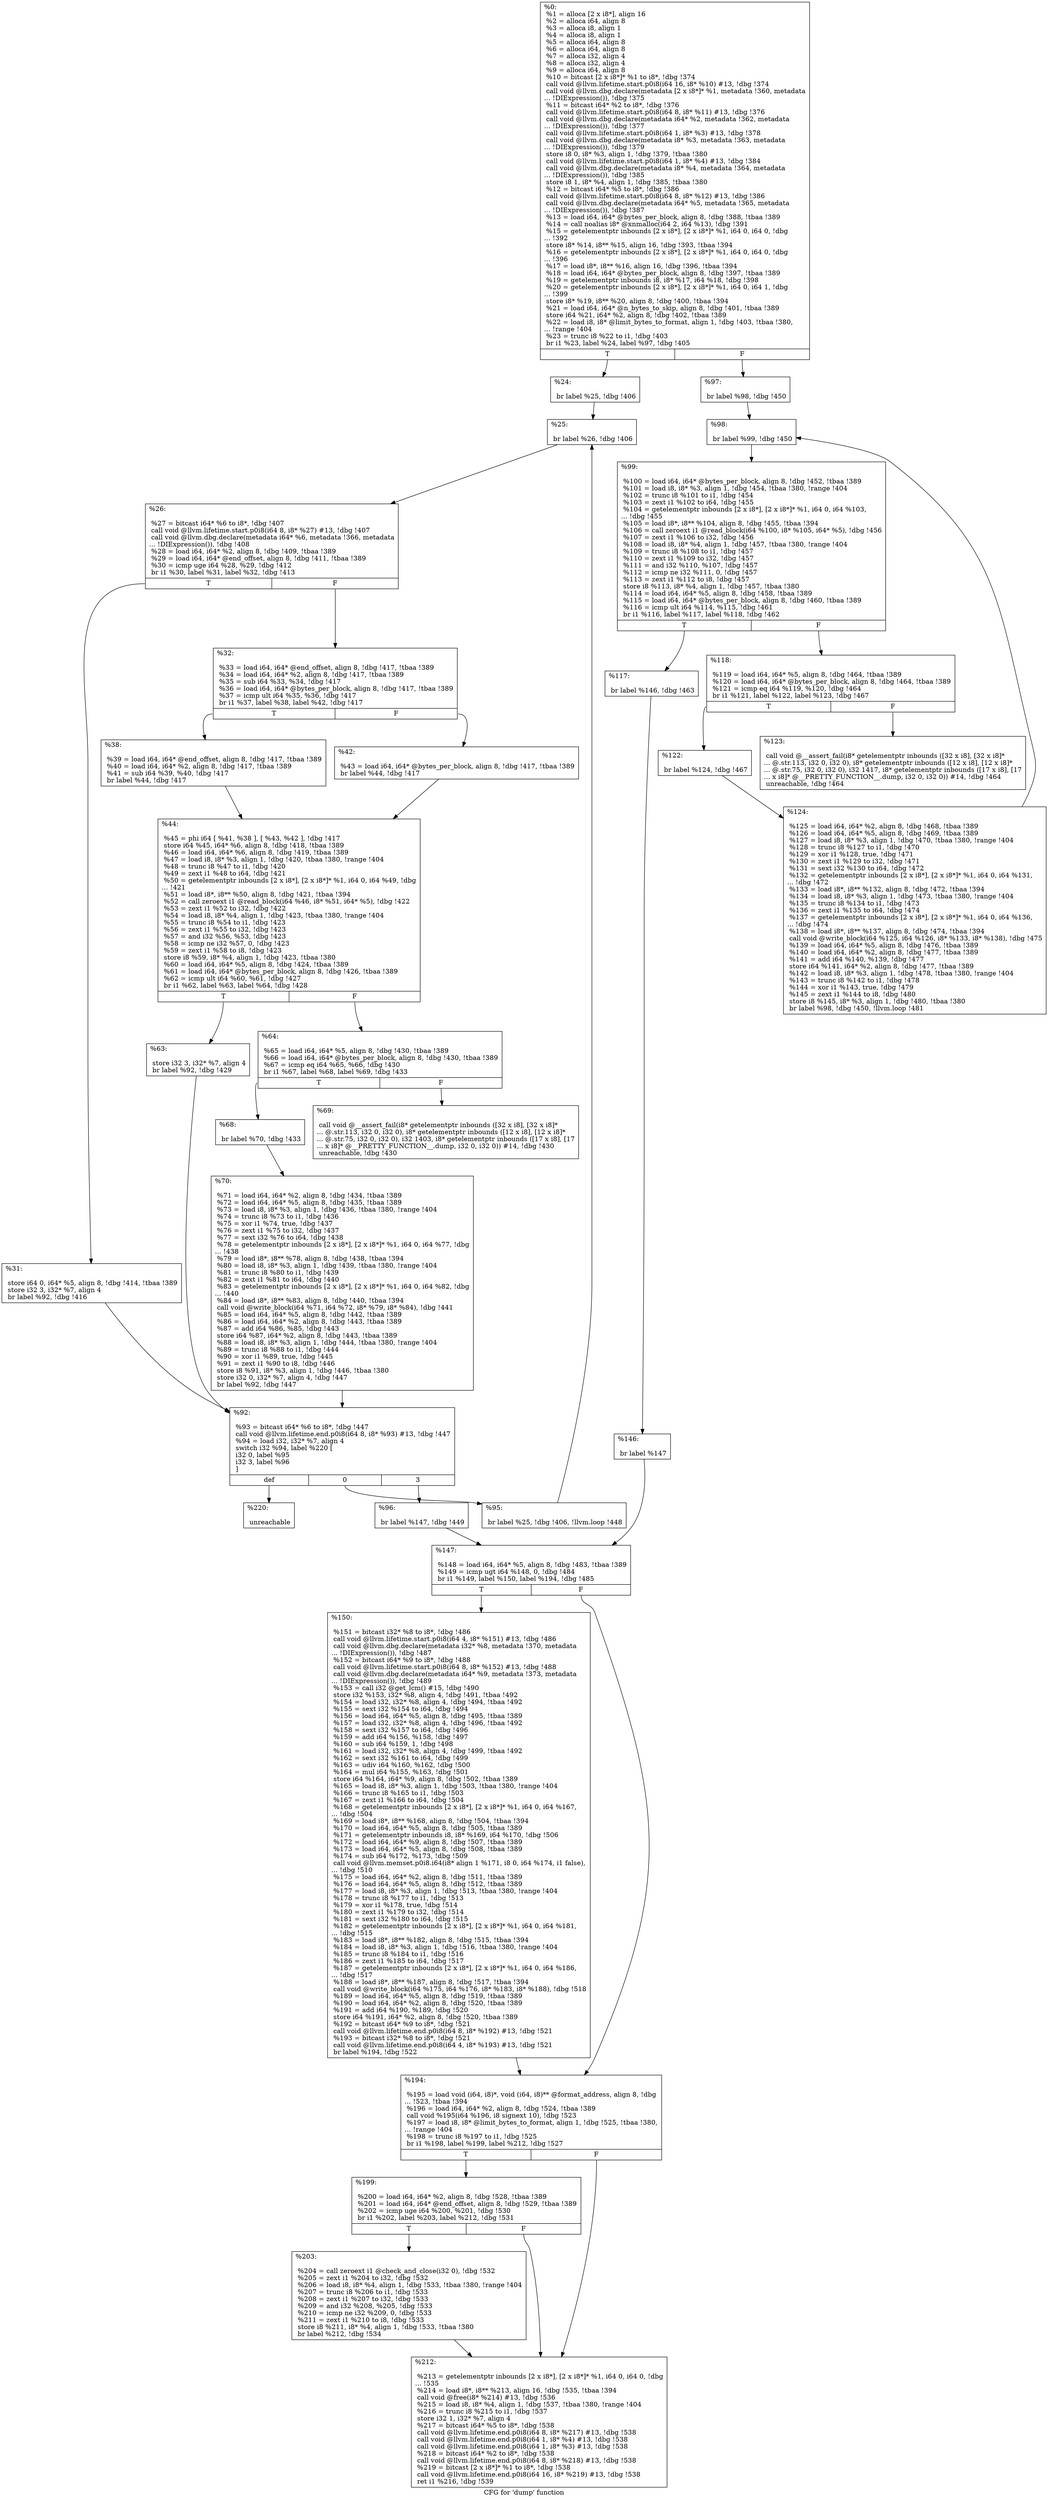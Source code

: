 digraph "CFG for 'dump' function" {
	label="CFG for 'dump' function";

	Node0x1bc7530 [shape=record,label="{%0:\l  %1 = alloca [2 x i8*], align 16\l  %2 = alloca i64, align 8\l  %3 = alloca i8, align 1\l  %4 = alloca i8, align 1\l  %5 = alloca i64, align 8\l  %6 = alloca i64, align 8\l  %7 = alloca i32, align 4\l  %8 = alloca i32, align 4\l  %9 = alloca i64, align 8\l  %10 = bitcast [2 x i8*]* %1 to i8*, !dbg !374\l  call void @llvm.lifetime.start.p0i8(i64 16, i8* %10) #13, !dbg !374\l  call void @llvm.dbg.declare(metadata [2 x i8*]* %1, metadata !360, metadata\l... !DIExpression()), !dbg !375\l  %11 = bitcast i64* %2 to i8*, !dbg !376\l  call void @llvm.lifetime.start.p0i8(i64 8, i8* %11) #13, !dbg !376\l  call void @llvm.dbg.declare(metadata i64* %2, metadata !362, metadata\l... !DIExpression()), !dbg !377\l  call void @llvm.lifetime.start.p0i8(i64 1, i8* %3) #13, !dbg !378\l  call void @llvm.dbg.declare(metadata i8* %3, metadata !363, metadata\l... !DIExpression()), !dbg !379\l  store i8 0, i8* %3, align 1, !dbg !379, !tbaa !380\l  call void @llvm.lifetime.start.p0i8(i64 1, i8* %4) #13, !dbg !384\l  call void @llvm.dbg.declare(metadata i8* %4, metadata !364, metadata\l... !DIExpression()), !dbg !385\l  store i8 1, i8* %4, align 1, !dbg !385, !tbaa !380\l  %12 = bitcast i64* %5 to i8*, !dbg !386\l  call void @llvm.lifetime.start.p0i8(i64 8, i8* %12) #13, !dbg !386\l  call void @llvm.dbg.declare(metadata i64* %5, metadata !365, metadata\l... !DIExpression()), !dbg !387\l  %13 = load i64, i64* @bytes_per_block, align 8, !dbg !388, !tbaa !389\l  %14 = call noalias i8* @xnmalloc(i64 2, i64 %13), !dbg !391\l  %15 = getelementptr inbounds [2 x i8*], [2 x i8*]* %1, i64 0, i64 0, !dbg\l... !392\l  store i8* %14, i8** %15, align 16, !dbg !393, !tbaa !394\l  %16 = getelementptr inbounds [2 x i8*], [2 x i8*]* %1, i64 0, i64 0, !dbg\l... !396\l  %17 = load i8*, i8** %16, align 16, !dbg !396, !tbaa !394\l  %18 = load i64, i64* @bytes_per_block, align 8, !dbg !397, !tbaa !389\l  %19 = getelementptr inbounds i8, i8* %17, i64 %18, !dbg !398\l  %20 = getelementptr inbounds [2 x i8*], [2 x i8*]* %1, i64 0, i64 1, !dbg\l... !399\l  store i8* %19, i8** %20, align 8, !dbg !400, !tbaa !394\l  %21 = load i64, i64* @n_bytes_to_skip, align 8, !dbg !401, !tbaa !389\l  store i64 %21, i64* %2, align 8, !dbg !402, !tbaa !389\l  %22 = load i8, i8* @limit_bytes_to_format, align 1, !dbg !403, !tbaa !380,\l... !range !404\l  %23 = trunc i8 %22 to i1, !dbg !403\l  br i1 %23, label %24, label %97, !dbg !405\l|{<s0>T|<s1>F}}"];
	Node0x1bc7530:s0 -> Node0x1bc7690;
	Node0x1bc7530:s1 -> Node0x1bc7b90;
	Node0x1bc7690 [shape=record,label="{%24:\l\l  br label %25, !dbg !406\l}"];
	Node0x1bc7690 -> Node0x1bc76e0;
	Node0x1bc76e0 [shape=record,label="{%25:\l\l  br label %26, !dbg !406\l}"];
	Node0x1bc76e0 -> Node0x1bc7730;
	Node0x1bc7730 [shape=record,label="{%26:\l\l  %27 = bitcast i64* %6 to i8*, !dbg !407\l  call void @llvm.lifetime.start.p0i8(i64 8, i8* %27) #13, !dbg !407\l  call void @llvm.dbg.declare(metadata i64* %6, metadata !366, metadata\l... !DIExpression()), !dbg !408\l  %28 = load i64, i64* %2, align 8, !dbg !409, !tbaa !389\l  %29 = load i64, i64* @end_offset, align 8, !dbg !411, !tbaa !389\l  %30 = icmp uge i64 %28, %29, !dbg !412\l  br i1 %30, label %31, label %32, !dbg !413\l|{<s0>T|<s1>F}}"];
	Node0x1bc7730:s0 -> Node0x1bc7780;
	Node0x1bc7730:s1 -> Node0x1bc77d0;
	Node0x1bc7780 [shape=record,label="{%31:\l\l  store i64 0, i64* %5, align 8, !dbg !414, !tbaa !389\l  store i32 3, i32* %7, align 4\l  br label %92, !dbg !416\l}"];
	Node0x1bc7780 -> Node0x1bc7aa0;
	Node0x1bc77d0 [shape=record,label="{%32:\l\l  %33 = load i64, i64* @end_offset, align 8, !dbg !417, !tbaa !389\l  %34 = load i64, i64* %2, align 8, !dbg !417, !tbaa !389\l  %35 = sub i64 %33, %34, !dbg !417\l  %36 = load i64, i64* @bytes_per_block, align 8, !dbg !417, !tbaa !389\l  %37 = icmp ult i64 %35, %36, !dbg !417\l  br i1 %37, label %38, label %42, !dbg !417\l|{<s0>T|<s1>F}}"];
	Node0x1bc77d0:s0 -> Node0x1bc7820;
	Node0x1bc77d0:s1 -> Node0x1bc7870;
	Node0x1bc7820 [shape=record,label="{%38:\l\l  %39 = load i64, i64* @end_offset, align 8, !dbg !417, !tbaa !389\l  %40 = load i64, i64* %2, align 8, !dbg !417, !tbaa !389\l  %41 = sub i64 %39, %40, !dbg !417\l  br label %44, !dbg !417\l}"];
	Node0x1bc7820 -> Node0x1bc78c0;
	Node0x1bc7870 [shape=record,label="{%42:\l\l  %43 = load i64, i64* @bytes_per_block, align 8, !dbg !417, !tbaa !389\l  br label %44, !dbg !417\l}"];
	Node0x1bc7870 -> Node0x1bc78c0;
	Node0x1bc78c0 [shape=record,label="{%44:\l\l  %45 = phi i64 [ %41, %38 ], [ %43, %42 ], !dbg !417\l  store i64 %45, i64* %6, align 8, !dbg !418, !tbaa !389\l  %46 = load i64, i64* %6, align 8, !dbg !419, !tbaa !389\l  %47 = load i8, i8* %3, align 1, !dbg !420, !tbaa !380, !range !404\l  %48 = trunc i8 %47 to i1, !dbg !420\l  %49 = zext i1 %48 to i64, !dbg !421\l  %50 = getelementptr inbounds [2 x i8*], [2 x i8*]* %1, i64 0, i64 %49, !dbg\l... !421\l  %51 = load i8*, i8** %50, align 8, !dbg !421, !tbaa !394\l  %52 = call zeroext i1 @read_block(i64 %46, i8* %51, i64* %5), !dbg !422\l  %53 = zext i1 %52 to i32, !dbg !422\l  %54 = load i8, i8* %4, align 1, !dbg !423, !tbaa !380, !range !404\l  %55 = trunc i8 %54 to i1, !dbg !423\l  %56 = zext i1 %55 to i32, !dbg !423\l  %57 = and i32 %56, %53, !dbg !423\l  %58 = icmp ne i32 %57, 0, !dbg !423\l  %59 = zext i1 %58 to i8, !dbg !423\l  store i8 %59, i8* %4, align 1, !dbg !423, !tbaa !380\l  %60 = load i64, i64* %5, align 8, !dbg !424, !tbaa !389\l  %61 = load i64, i64* @bytes_per_block, align 8, !dbg !426, !tbaa !389\l  %62 = icmp ult i64 %60, %61, !dbg !427\l  br i1 %62, label %63, label %64, !dbg !428\l|{<s0>T|<s1>F}}"];
	Node0x1bc78c0:s0 -> Node0x1bc7910;
	Node0x1bc78c0:s1 -> Node0x1bc7960;
	Node0x1bc7910 [shape=record,label="{%63:\l\l  store i32 3, i32* %7, align 4\l  br label %92, !dbg !429\l}"];
	Node0x1bc7910 -> Node0x1bc7aa0;
	Node0x1bc7960 [shape=record,label="{%64:\l\l  %65 = load i64, i64* %5, align 8, !dbg !430, !tbaa !389\l  %66 = load i64, i64* @bytes_per_block, align 8, !dbg !430, !tbaa !389\l  %67 = icmp eq i64 %65, %66, !dbg !430\l  br i1 %67, label %68, label %69, !dbg !433\l|{<s0>T|<s1>F}}"];
	Node0x1bc7960:s0 -> Node0x1bc79b0;
	Node0x1bc7960:s1 -> Node0x1bc7a00;
	Node0x1bc79b0 [shape=record,label="{%68:\l\l  br label %70, !dbg !433\l}"];
	Node0x1bc79b0 -> Node0x1bc7a50;
	Node0x1bc7a00 [shape=record,label="{%69:\l\l  call void @__assert_fail(i8* getelementptr inbounds ([32 x i8], [32 x i8]*\l... @.str.113, i32 0, i32 0), i8* getelementptr inbounds ([12 x i8], [12 x i8]*\l... @.str.75, i32 0, i32 0), i32 1403, i8* getelementptr inbounds ([17 x i8], [17\l... x i8]* @__PRETTY_FUNCTION__.dump, i32 0, i32 0)) #14, !dbg !430\l  unreachable, !dbg !430\l}"];
	Node0x1bc7a50 [shape=record,label="{%70:\l\l  %71 = load i64, i64* %2, align 8, !dbg !434, !tbaa !389\l  %72 = load i64, i64* %5, align 8, !dbg !435, !tbaa !389\l  %73 = load i8, i8* %3, align 1, !dbg !436, !tbaa !380, !range !404\l  %74 = trunc i8 %73 to i1, !dbg !436\l  %75 = xor i1 %74, true, !dbg !437\l  %76 = zext i1 %75 to i32, !dbg !437\l  %77 = sext i32 %76 to i64, !dbg !438\l  %78 = getelementptr inbounds [2 x i8*], [2 x i8*]* %1, i64 0, i64 %77, !dbg\l... !438\l  %79 = load i8*, i8** %78, align 8, !dbg !438, !tbaa !394\l  %80 = load i8, i8* %3, align 1, !dbg !439, !tbaa !380, !range !404\l  %81 = trunc i8 %80 to i1, !dbg !439\l  %82 = zext i1 %81 to i64, !dbg !440\l  %83 = getelementptr inbounds [2 x i8*], [2 x i8*]* %1, i64 0, i64 %82, !dbg\l... !440\l  %84 = load i8*, i8** %83, align 8, !dbg !440, !tbaa !394\l  call void @write_block(i64 %71, i64 %72, i8* %79, i8* %84), !dbg !441\l  %85 = load i64, i64* %5, align 8, !dbg !442, !tbaa !389\l  %86 = load i64, i64* %2, align 8, !dbg !443, !tbaa !389\l  %87 = add i64 %86, %85, !dbg !443\l  store i64 %87, i64* %2, align 8, !dbg !443, !tbaa !389\l  %88 = load i8, i8* %3, align 1, !dbg !444, !tbaa !380, !range !404\l  %89 = trunc i8 %88 to i1, !dbg !444\l  %90 = xor i1 %89, true, !dbg !445\l  %91 = zext i1 %90 to i8, !dbg !446\l  store i8 %91, i8* %3, align 1, !dbg !446, !tbaa !380\l  store i32 0, i32* %7, align 4, !dbg !447\l  br label %92, !dbg !447\l}"];
	Node0x1bc7a50 -> Node0x1bc7aa0;
	Node0x1bc7aa0 [shape=record,label="{%92:\l\l  %93 = bitcast i64* %6 to i8*, !dbg !447\l  call void @llvm.lifetime.end.p0i8(i64 8, i8* %93) #13, !dbg !447\l  %94 = load i32, i32* %7, align 4\l  switch i32 %94, label %220 [\l    i32 0, label %95\l    i32 3, label %96\l  ]\l|{<s0>def|<s1>0|<s2>3}}"];
	Node0x1bc7aa0:s0 -> Node0x1bc8040;
	Node0x1bc7aa0:s1 -> Node0x1bc7af0;
	Node0x1bc7aa0:s2 -> Node0x1bc7b40;
	Node0x1bc7af0 [shape=record,label="{%95:\l\l  br label %25, !dbg !406, !llvm.loop !448\l}"];
	Node0x1bc7af0 -> Node0x1bc76e0;
	Node0x1bc7b40 [shape=record,label="{%96:\l\l  br label %147, !dbg !449\l}"];
	Node0x1bc7b40 -> Node0x1bc7e60;
	Node0x1bc7b90 [shape=record,label="{%97:\l\l  br label %98, !dbg !450\l}"];
	Node0x1bc7b90 -> Node0x1bc7be0;
	Node0x1bc7be0 [shape=record,label="{%98:\l\l  br label %99, !dbg !450\l}"];
	Node0x1bc7be0 -> Node0x1bc7c30;
	Node0x1bc7c30 [shape=record,label="{%99:\l\l  %100 = load i64, i64* @bytes_per_block, align 8, !dbg !452, !tbaa !389\l  %101 = load i8, i8* %3, align 1, !dbg !454, !tbaa !380, !range !404\l  %102 = trunc i8 %101 to i1, !dbg !454\l  %103 = zext i1 %102 to i64, !dbg !455\l  %104 = getelementptr inbounds [2 x i8*], [2 x i8*]* %1, i64 0, i64 %103,\l... !dbg !455\l  %105 = load i8*, i8** %104, align 8, !dbg !455, !tbaa !394\l  %106 = call zeroext i1 @read_block(i64 %100, i8* %105, i64* %5), !dbg !456\l  %107 = zext i1 %106 to i32, !dbg !456\l  %108 = load i8, i8* %4, align 1, !dbg !457, !tbaa !380, !range !404\l  %109 = trunc i8 %108 to i1, !dbg !457\l  %110 = zext i1 %109 to i32, !dbg !457\l  %111 = and i32 %110, %107, !dbg !457\l  %112 = icmp ne i32 %111, 0, !dbg !457\l  %113 = zext i1 %112 to i8, !dbg !457\l  store i8 %113, i8* %4, align 1, !dbg !457, !tbaa !380\l  %114 = load i64, i64* %5, align 8, !dbg !458, !tbaa !389\l  %115 = load i64, i64* @bytes_per_block, align 8, !dbg !460, !tbaa !389\l  %116 = icmp ult i64 %114, %115, !dbg !461\l  br i1 %116, label %117, label %118, !dbg !462\l|{<s0>T|<s1>F}}"];
	Node0x1bc7c30:s0 -> Node0x1bc7c80;
	Node0x1bc7c30:s1 -> Node0x1bc7cd0;
	Node0x1bc7c80 [shape=record,label="{%117:\l\l  br label %146, !dbg !463\l}"];
	Node0x1bc7c80 -> Node0x1bc7e10;
	Node0x1bc7cd0 [shape=record,label="{%118:\l\l  %119 = load i64, i64* %5, align 8, !dbg !464, !tbaa !389\l  %120 = load i64, i64* @bytes_per_block, align 8, !dbg !464, !tbaa !389\l  %121 = icmp eq i64 %119, %120, !dbg !464\l  br i1 %121, label %122, label %123, !dbg !467\l|{<s0>T|<s1>F}}"];
	Node0x1bc7cd0:s0 -> Node0x1bc7d20;
	Node0x1bc7cd0:s1 -> Node0x1bc7d70;
	Node0x1bc7d20 [shape=record,label="{%122:\l\l  br label %124, !dbg !467\l}"];
	Node0x1bc7d20 -> Node0x1bc7dc0;
	Node0x1bc7d70 [shape=record,label="{%123:\l\l  call void @__assert_fail(i8* getelementptr inbounds ([32 x i8], [32 x i8]*\l... @.str.113, i32 0, i32 0), i8* getelementptr inbounds ([12 x i8], [12 x i8]*\l... @.str.75, i32 0, i32 0), i32 1417, i8* getelementptr inbounds ([17 x i8], [17\l... x i8]* @__PRETTY_FUNCTION__.dump, i32 0, i32 0)) #14, !dbg !464\l  unreachable, !dbg !464\l}"];
	Node0x1bc7dc0 [shape=record,label="{%124:\l\l  %125 = load i64, i64* %2, align 8, !dbg !468, !tbaa !389\l  %126 = load i64, i64* %5, align 8, !dbg !469, !tbaa !389\l  %127 = load i8, i8* %3, align 1, !dbg !470, !tbaa !380, !range !404\l  %128 = trunc i8 %127 to i1, !dbg !470\l  %129 = xor i1 %128, true, !dbg !471\l  %130 = zext i1 %129 to i32, !dbg !471\l  %131 = sext i32 %130 to i64, !dbg !472\l  %132 = getelementptr inbounds [2 x i8*], [2 x i8*]* %1, i64 0, i64 %131,\l... !dbg !472\l  %133 = load i8*, i8** %132, align 8, !dbg !472, !tbaa !394\l  %134 = load i8, i8* %3, align 1, !dbg !473, !tbaa !380, !range !404\l  %135 = trunc i8 %134 to i1, !dbg !473\l  %136 = zext i1 %135 to i64, !dbg !474\l  %137 = getelementptr inbounds [2 x i8*], [2 x i8*]* %1, i64 0, i64 %136,\l... !dbg !474\l  %138 = load i8*, i8** %137, align 8, !dbg !474, !tbaa !394\l  call void @write_block(i64 %125, i64 %126, i8* %133, i8* %138), !dbg !475\l  %139 = load i64, i64* %5, align 8, !dbg !476, !tbaa !389\l  %140 = load i64, i64* %2, align 8, !dbg !477, !tbaa !389\l  %141 = add i64 %140, %139, !dbg !477\l  store i64 %141, i64* %2, align 8, !dbg !477, !tbaa !389\l  %142 = load i8, i8* %3, align 1, !dbg !478, !tbaa !380, !range !404\l  %143 = trunc i8 %142 to i1, !dbg !478\l  %144 = xor i1 %143, true, !dbg !479\l  %145 = zext i1 %144 to i8, !dbg !480\l  store i8 %145, i8* %3, align 1, !dbg !480, !tbaa !380\l  br label %98, !dbg !450, !llvm.loop !481\l}"];
	Node0x1bc7dc0 -> Node0x1bc7be0;
	Node0x1bc7e10 [shape=record,label="{%146:\l\l  br label %147\l}"];
	Node0x1bc7e10 -> Node0x1bc7e60;
	Node0x1bc7e60 [shape=record,label="{%147:\l\l  %148 = load i64, i64* %5, align 8, !dbg !483, !tbaa !389\l  %149 = icmp ugt i64 %148, 0, !dbg !484\l  br i1 %149, label %150, label %194, !dbg !485\l|{<s0>T|<s1>F}}"];
	Node0x1bc7e60:s0 -> Node0x1bc7eb0;
	Node0x1bc7e60:s1 -> Node0x1bc7f00;
	Node0x1bc7eb0 [shape=record,label="{%150:\l\l  %151 = bitcast i32* %8 to i8*, !dbg !486\l  call void @llvm.lifetime.start.p0i8(i64 4, i8* %151) #13, !dbg !486\l  call void @llvm.dbg.declare(metadata i32* %8, metadata !370, metadata\l... !DIExpression()), !dbg !487\l  %152 = bitcast i64* %9 to i8*, !dbg !488\l  call void @llvm.lifetime.start.p0i8(i64 8, i8* %152) #13, !dbg !488\l  call void @llvm.dbg.declare(metadata i64* %9, metadata !373, metadata\l... !DIExpression()), !dbg !489\l  %153 = call i32 @get_lcm() #15, !dbg !490\l  store i32 %153, i32* %8, align 4, !dbg !491, !tbaa !492\l  %154 = load i32, i32* %8, align 4, !dbg !494, !tbaa !492\l  %155 = sext i32 %154 to i64, !dbg !494\l  %156 = load i64, i64* %5, align 8, !dbg !495, !tbaa !389\l  %157 = load i32, i32* %8, align 4, !dbg !496, !tbaa !492\l  %158 = sext i32 %157 to i64, !dbg !496\l  %159 = add i64 %156, %158, !dbg !497\l  %160 = sub i64 %159, 1, !dbg !498\l  %161 = load i32, i32* %8, align 4, !dbg !499, !tbaa !492\l  %162 = sext i32 %161 to i64, !dbg !499\l  %163 = udiv i64 %160, %162, !dbg !500\l  %164 = mul i64 %155, %163, !dbg !501\l  store i64 %164, i64* %9, align 8, !dbg !502, !tbaa !389\l  %165 = load i8, i8* %3, align 1, !dbg !503, !tbaa !380, !range !404\l  %166 = trunc i8 %165 to i1, !dbg !503\l  %167 = zext i1 %166 to i64, !dbg !504\l  %168 = getelementptr inbounds [2 x i8*], [2 x i8*]* %1, i64 0, i64 %167,\l... !dbg !504\l  %169 = load i8*, i8** %168, align 8, !dbg !504, !tbaa !394\l  %170 = load i64, i64* %5, align 8, !dbg !505, !tbaa !389\l  %171 = getelementptr inbounds i8, i8* %169, i64 %170, !dbg !506\l  %172 = load i64, i64* %9, align 8, !dbg !507, !tbaa !389\l  %173 = load i64, i64* %5, align 8, !dbg !508, !tbaa !389\l  %174 = sub i64 %172, %173, !dbg !509\l  call void @llvm.memset.p0i8.i64(i8* align 1 %171, i8 0, i64 %174, i1 false),\l... !dbg !510\l  %175 = load i64, i64* %2, align 8, !dbg !511, !tbaa !389\l  %176 = load i64, i64* %5, align 8, !dbg !512, !tbaa !389\l  %177 = load i8, i8* %3, align 1, !dbg !513, !tbaa !380, !range !404\l  %178 = trunc i8 %177 to i1, !dbg !513\l  %179 = xor i1 %178, true, !dbg !514\l  %180 = zext i1 %179 to i32, !dbg !514\l  %181 = sext i32 %180 to i64, !dbg !515\l  %182 = getelementptr inbounds [2 x i8*], [2 x i8*]* %1, i64 0, i64 %181,\l... !dbg !515\l  %183 = load i8*, i8** %182, align 8, !dbg !515, !tbaa !394\l  %184 = load i8, i8* %3, align 1, !dbg !516, !tbaa !380, !range !404\l  %185 = trunc i8 %184 to i1, !dbg !516\l  %186 = zext i1 %185 to i64, !dbg !517\l  %187 = getelementptr inbounds [2 x i8*], [2 x i8*]* %1, i64 0, i64 %186,\l... !dbg !517\l  %188 = load i8*, i8** %187, align 8, !dbg !517, !tbaa !394\l  call void @write_block(i64 %175, i64 %176, i8* %183, i8* %188), !dbg !518\l  %189 = load i64, i64* %5, align 8, !dbg !519, !tbaa !389\l  %190 = load i64, i64* %2, align 8, !dbg !520, !tbaa !389\l  %191 = add i64 %190, %189, !dbg !520\l  store i64 %191, i64* %2, align 8, !dbg !520, !tbaa !389\l  %192 = bitcast i64* %9 to i8*, !dbg !521\l  call void @llvm.lifetime.end.p0i8(i64 8, i8* %192) #13, !dbg !521\l  %193 = bitcast i32* %8 to i8*, !dbg !521\l  call void @llvm.lifetime.end.p0i8(i64 4, i8* %193) #13, !dbg !521\l  br label %194, !dbg !522\l}"];
	Node0x1bc7eb0 -> Node0x1bc7f00;
	Node0x1bc7f00 [shape=record,label="{%194:\l\l  %195 = load void (i64, i8)*, void (i64, i8)** @format_address, align 8, !dbg\l... !523, !tbaa !394\l  %196 = load i64, i64* %2, align 8, !dbg !524, !tbaa !389\l  call void %195(i64 %196, i8 signext 10), !dbg !523\l  %197 = load i8, i8* @limit_bytes_to_format, align 1, !dbg !525, !tbaa !380,\l... !range !404\l  %198 = trunc i8 %197 to i1, !dbg !525\l  br i1 %198, label %199, label %212, !dbg !527\l|{<s0>T|<s1>F}}"];
	Node0x1bc7f00:s0 -> Node0x1bc7f50;
	Node0x1bc7f00:s1 -> Node0x1bc7ff0;
	Node0x1bc7f50 [shape=record,label="{%199:\l\l  %200 = load i64, i64* %2, align 8, !dbg !528, !tbaa !389\l  %201 = load i64, i64* @end_offset, align 8, !dbg !529, !tbaa !389\l  %202 = icmp uge i64 %200, %201, !dbg !530\l  br i1 %202, label %203, label %212, !dbg !531\l|{<s0>T|<s1>F}}"];
	Node0x1bc7f50:s0 -> Node0x1bc7fa0;
	Node0x1bc7f50:s1 -> Node0x1bc7ff0;
	Node0x1bc7fa0 [shape=record,label="{%203:\l\l  %204 = call zeroext i1 @check_and_close(i32 0), !dbg !532\l  %205 = zext i1 %204 to i32, !dbg !532\l  %206 = load i8, i8* %4, align 1, !dbg !533, !tbaa !380, !range !404\l  %207 = trunc i8 %206 to i1, !dbg !533\l  %208 = zext i1 %207 to i32, !dbg !533\l  %209 = and i32 %208, %205, !dbg !533\l  %210 = icmp ne i32 %209, 0, !dbg !533\l  %211 = zext i1 %210 to i8, !dbg !533\l  store i8 %211, i8* %4, align 1, !dbg !533, !tbaa !380\l  br label %212, !dbg !534\l}"];
	Node0x1bc7fa0 -> Node0x1bc7ff0;
	Node0x1bc7ff0 [shape=record,label="{%212:\l\l  %213 = getelementptr inbounds [2 x i8*], [2 x i8*]* %1, i64 0, i64 0, !dbg\l... !535\l  %214 = load i8*, i8** %213, align 16, !dbg !535, !tbaa !394\l  call void @free(i8* %214) #13, !dbg !536\l  %215 = load i8, i8* %4, align 1, !dbg !537, !tbaa !380, !range !404\l  %216 = trunc i8 %215 to i1, !dbg !537\l  store i32 1, i32* %7, align 4\l  %217 = bitcast i64* %5 to i8*, !dbg !538\l  call void @llvm.lifetime.end.p0i8(i64 8, i8* %217) #13, !dbg !538\l  call void @llvm.lifetime.end.p0i8(i64 1, i8* %4) #13, !dbg !538\l  call void @llvm.lifetime.end.p0i8(i64 1, i8* %3) #13, !dbg !538\l  %218 = bitcast i64* %2 to i8*, !dbg !538\l  call void @llvm.lifetime.end.p0i8(i64 8, i8* %218) #13, !dbg !538\l  %219 = bitcast [2 x i8*]* %1 to i8*, !dbg !538\l  call void @llvm.lifetime.end.p0i8(i64 16, i8* %219) #13, !dbg !538\l  ret i1 %216, !dbg !539\l}"];
	Node0x1bc8040 [shape=record,label="{%220:\l\l  unreachable\l}"];
}
